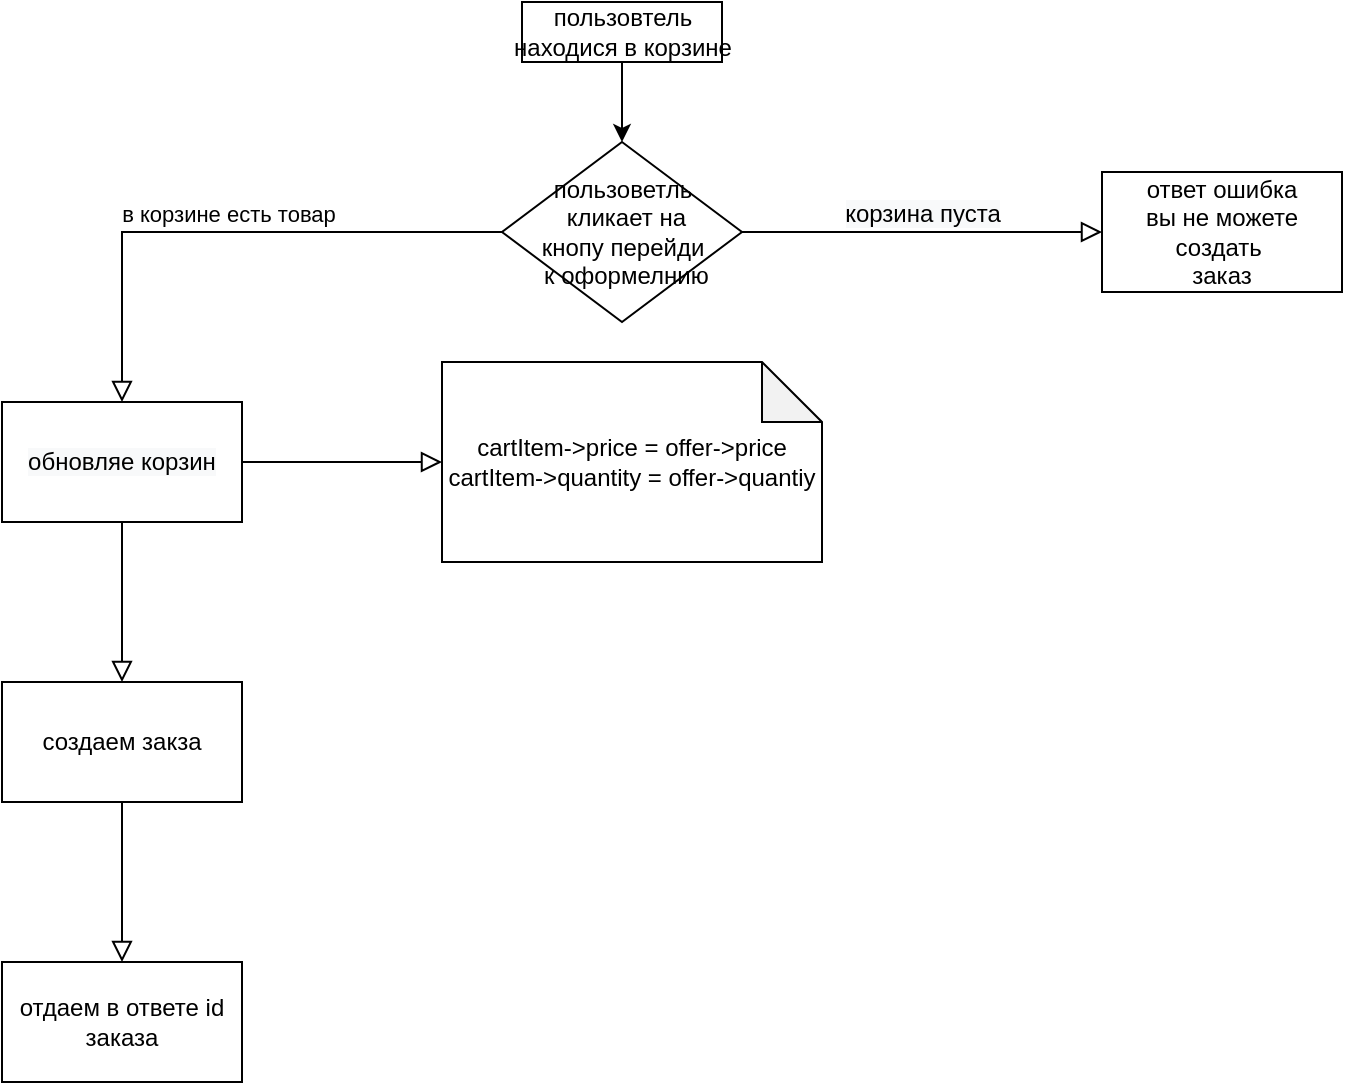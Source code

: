 <mxfile version="13.9.1" type="github">
  <diagram id="C5RBs43oDa-KdzZeNtuy" name="Page-1">
    <mxGraphModel dx="1152" dy="600" grid="1" gridSize="10" guides="1" tooltips="1" connect="1" arrows="1" fold="1" page="1" pageScale="1" pageWidth="827" pageHeight="1169" math="0" shadow="0">
      <root>
        <mxCell id="WIyWlLk6GJQsqaUBKTNV-0" />
        <mxCell id="WIyWlLk6GJQsqaUBKTNV-1" parent="WIyWlLk6GJQsqaUBKTNV-0" />
        <mxCell id="7jW52vzTxKWrMM-vMJLI-19" value="в корзине есть товар&lt;br&gt;" style="edgeStyle=orthogonalEdgeStyle;rounded=0;orthogonalLoop=1;jettySize=auto;html=1;shadow=0;labelBackgroundColor=none;endArrow=block;endFill=0;endSize=8;strokeWidth=1;verticalAlign=bottom;" edge="1" parent="WIyWlLk6GJQsqaUBKTNV-1" source="7jW52vzTxKWrMM-vMJLI-0" target="7jW52vzTxKWrMM-vMJLI-18">
          <mxGeometry relative="1" as="geometry" />
        </mxCell>
        <mxCell id="7jW52vzTxKWrMM-vMJLI-21" value="&lt;meta charset=&quot;utf-8&quot;&gt;&lt;span style=&quot;color: rgb(0, 0, 0); font-family: helvetica; font-size: 12px; font-style: normal; font-weight: 400; letter-spacing: normal; text-align: center; text-indent: 0px; text-transform: none; word-spacing: 0px; background-color: rgb(248, 249, 250); display: inline; float: none;&quot;&gt;корзина пуста&lt;/span&gt;" style="edgeStyle=orthogonalEdgeStyle;rounded=0;orthogonalLoop=1;jettySize=auto;html=1;shadow=0;labelBackgroundColor=none;endArrow=block;endFill=0;endSize=8;strokeWidth=1;verticalAlign=bottom;" edge="1" parent="WIyWlLk6GJQsqaUBKTNV-1" source="7jW52vzTxKWrMM-vMJLI-0" target="7jW52vzTxKWrMM-vMJLI-20">
          <mxGeometry relative="1" as="geometry" />
        </mxCell>
        <mxCell id="7jW52vzTxKWrMM-vMJLI-0" value="&lt;span&gt;пользоветль&lt;br&gt;&amp;nbsp;кликает на &lt;br&gt;кнопу перейди&lt;br&gt;&amp;nbsp;к оформелнию&lt;/span&gt;" style="shape=rhombus;html=1;dashed=0;whitespace=wrap;perimeter=rhombusPerimeter;" vertex="1" parent="WIyWlLk6GJQsqaUBKTNV-1">
          <mxGeometry x="330" y="100" width="120" height="90" as="geometry" />
        </mxCell>
        <mxCell id="7jW52vzTxKWrMM-vMJLI-2" value="&lt;span&gt;пользовтель &lt;br&gt;находися в корзине&lt;/span&gt;" style="html=1;dashed=0;whitespace=wrap;" vertex="1" parent="WIyWlLk6GJQsqaUBKTNV-1">
          <mxGeometry x="340" y="30" width="100" height="30" as="geometry" />
        </mxCell>
        <mxCell id="7jW52vzTxKWrMM-vMJLI-3" value="" style="endArrow=classic;html=1;exitX=0.5;exitY=1;exitDx=0;exitDy=0;entryX=0.5;entryY=0;entryDx=0;entryDy=0;" edge="1" parent="WIyWlLk6GJQsqaUBKTNV-1" source="7jW52vzTxKWrMM-vMJLI-2" target="7jW52vzTxKWrMM-vMJLI-0">
          <mxGeometry width="50" height="50" relative="1" as="geometry">
            <mxPoint x="595" y="360" as="sourcePoint" />
            <mxPoint x="620" y="400" as="targetPoint" />
          </mxGeometry>
        </mxCell>
        <mxCell id="7jW52vzTxKWrMM-vMJLI-26" value="" style="edgeStyle=orthogonalEdgeStyle;rounded=0;orthogonalLoop=1;jettySize=auto;html=1;shadow=0;labelBackgroundColor=none;endArrow=block;endFill=0;endSize=8;strokeWidth=1;" edge="1" parent="WIyWlLk6GJQsqaUBKTNV-1" source="7jW52vzTxKWrMM-vMJLI-18" target="7jW52vzTxKWrMM-vMJLI-25">
          <mxGeometry relative="1" as="geometry" />
        </mxCell>
        <mxCell id="7jW52vzTxKWrMM-vMJLI-28" value="" style="edgeStyle=orthogonalEdgeStyle;rounded=0;orthogonalLoop=1;jettySize=auto;html=1;shadow=0;labelBackgroundColor=none;endArrow=block;endFill=0;endSize=8;strokeWidth=1;" edge="1" parent="WIyWlLk6GJQsqaUBKTNV-1" source="7jW52vzTxKWrMM-vMJLI-18" target="7jW52vzTxKWrMM-vMJLI-27">
          <mxGeometry relative="1" as="geometry" />
        </mxCell>
        <mxCell id="7jW52vzTxKWrMM-vMJLI-18" value="&lt;span style=&quot;color: rgb(0 , 0 , 0) ; font-family: &amp;#34;helvetica&amp;#34; ; font-size: 12px ; font-style: normal ; font-weight: 400 ; letter-spacing: normal ; text-align: center ; text-indent: 0px ; text-transform: none ; word-spacing: 0px ; background-color: rgb(248 , 249 , 250) ; display: inline ; float: none&quot;&gt;обновляе корзин&lt;br&gt;&lt;/span&gt;" style="whiteSpace=wrap;html=1;dashed=0;" vertex="1" parent="WIyWlLk6GJQsqaUBKTNV-1">
          <mxGeometry x="80" y="230" width="120" height="60" as="geometry" />
        </mxCell>
        <mxCell id="7jW52vzTxKWrMM-vMJLI-20" value="ответ ошибка&lt;br&gt;вы не можете создать&amp;nbsp;&lt;br&gt;заказ" style="whiteSpace=wrap;html=1;dashed=0;" vertex="1" parent="WIyWlLk6GJQsqaUBKTNV-1">
          <mxGeometry x="630" y="115" width="120" height="60" as="geometry" />
        </mxCell>
        <mxCell id="7jW52vzTxKWrMM-vMJLI-25" value="cartItem-&amp;gt;price = offer-&amp;gt;price&lt;br&gt;cartItem-&amp;gt;quantity = offer-&amp;gt;quantiy" style="shape=note;whiteSpace=wrap;html=1;backgroundOutline=1;darkOpacity=0.05;dashed=0;" vertex="1" parent="WIyWlLk6GJQsqaUBKTNV-1">
          <mxGeometry x="300" y="210" width="190" height="100" as="geometry" />
        </mxCell>
        <mxCell id="7jW52vzTxKWrMM-vMJLI-32" value="" style="edgeStyle=orthogonalEdgeStyle;rounded=0;orthogonalLoop=1;jettySize=auto;html=1;shadow=0;labelBackgroundColor=none;endArrow=block;endFill=0;endSize=8;strokeWidth=1;" edge="1" parent="WIyWlLk6GJQsqaUBKTNV-1" source="7jW52vzTxKWrMM-vMJLI-27" target="7jW52vzTxKWrMM-vMJLI-31">
          <mxGeometry relative="1" as="geometry" />
        </mxCell>
        <mxCell id="7jW52vzTxKWrMM-vMJLI-27" value="создаем закза" style="whiteSpace=wrap;html=1;dashed=0;" vertex="1" parent="WIyWlLk6GJQsqaUBKTNV-1">
          <mxGeometry x="80" y="370" width="120" height="60" as="geometry" />
        </mxCell>
        <mxCell id="7jW52vzTxKWrMM-vMJLI-31" value="отдаем в ответе id заказа" style="whiteSpace=wrap;html=1;dashed=0;" vertex="1" parent="WIyWlLk6GJQsqaUBKTNV-1">
          <mxGeometry x="80" y="510" width="120" height="60" as="geometry" />
        </mxCell>
      </root>
    </mxGraphModel>
  </diagram>
</mxfile>

